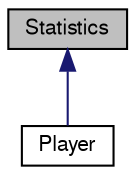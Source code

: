 digraph "Statistics"
{
 // LATEX_PDF_SIZE
  edge [fontname="FreeSans",fontsize="10",labelfontname="FreeSans",labelfontsize="10"];
  node [fontname="FreeSans",fontsize="10",shape=record];
  Node1 [label="Statistics",height=0.2,width=0.4,color="black", fillcolor="grey75", style="filled", fontcolor="black",tooltip="Contiene las estadísticas de un jugador."];
  Node1 -> Node2 [dir="back",color="midnightblue",fontsize="10",style="solid"];
  Node2 [label="Player",height=0.2,width=0.4,color="black", fillcolor="white", style="filled",URL="$class_player.html",tooltip="Esta clase extiende la funcionalidad de Statistics para comprender los rankings en el circuito."];
}
